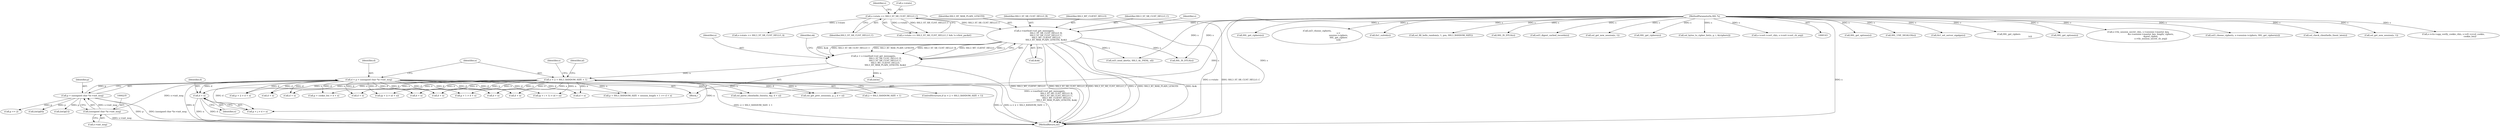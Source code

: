 digraph "0_openssl_a004e72b95835136d3f1ea90517f706c24c03da7@pointer" {
"1000406" [label="(Call,d + n)"];
"1000230" [label="(Call,d = p = (unsigned char *)s->init_msg)"];
"1000232" [label="(Call,p = (unsigned char *)s->init_msg)"];
"1000234" [label="(Call,(unsigned char *)s->init_msg)"];
"1000240" [label="(Call,n < 2 + SSL3_RANDOM_SIZE + 1)"];
"1000208" [label="(Call,n = s->method->ssl_get_message(s,\n                                   SSL3_ST_SR_CLNT_HELLO_B,\n                                   SSL3_ST_SR_CLNT_HELLO_C,\n                                   SSL3_MT_CLIENT_HELLO,\n                                   SSL3_RT_MAX_PLAIN_LENGTH, &ok))"];
"1000210" [label="(Call,s->method->ssl_get_message(s,\n                                   SSL3_ST_SR_CLNT_HELLO_B,\n                                   SSL3_ST_SR_CLNT_HELLO_C,\n                                   SSL3_MT_CLIENT_HELLO,\n                                   SSL3_RT_MAX_PLAIN_LENGTH, &ok))"];
"1000144" [label="(MethodParameterIn,SSL *s)"];
"1000181" [label="(Call,s->state == SSL3_ST_SR_CLNT_HELLO_C)"];
"1000337" [label="(Call,SSL_get_options(s))"];
"1001635" [label="(Call,SSL_USE_SIGALGS(s))"];
"1000249" [label="(Identifier,al)"];
"1001431" [label="(Call,tls1_set_server_sigalgs(s))"];
"1000925" [label="(Call,d + n)"];
"1000272" [label="(Call,p += 2)"];
"1001098" [label="(Call,SSL_get_ciphers\n                                                               (s))"];
"1000534" [label="(Call,d + n)"];
"1000180" [label="(Call,s->state == SSL3_ST_SR_CLNT_HELLO_C && !s->first_packet)"];
"1000565" [label="(Call,SSL_get_options(s))"];
"1001044" [label="(Call,s->tls_session_secret_cb(s, s->session->master_key,\n                                     &s->session->master_key_length, ciphers,\n                                     &pref_cipher,\n                                     s->tls_session_secret_cb_arg))"];
"1001488" [label="(Call,ssl3_choose_cipher(s, s->session->ciphers, SSL_get_ciphers(s)))"];
"1000408" [label="(Identifier,n)"];
"1000980" [label="(Call,ssl_parse_clienthello_tlsext(s, &p, d + n))"];
"1000242" [label="(Call,2 + SSL3_RANDOM_SIZE + 1)"];
"1001658" [label="(Call,ssl_check_clienthello_tlsext_late(s))"];
"1000261" [label="(Call,(int)p[0])"];
"1000267" [label="(Call,(int)p[1])"];
"1000497" [label="(Call,ssl_get_new_session(s, 1))"];
"1000591" [label="(Call,s->ctx->app_verify_cookie_cb(s, s->d1->rcvd_cookie,\n                                                 cookie_len))"];
"1000782" [label="(Call,d + n)"];
"1000888" [label="(Call,SSL_get_ciphers(s))"];
"1000749" [label="(Call,d + n)"];
"1000216" [label="(Call,&ok)"];
"1000233" [label="(Identifier,p)"];
"1000239" [label="(ControlStructure,if (n < 2 + SSL3_RANDOM_SIZE + 1))"];
"1000257" [label="(Identifier,s)"];
"1000192" [label="(Call,s->state == SSL3_ST_SR_CLNT_HELLO_A)"];
"1000232" [label="(Call,p = (unsigned char *)s->init_msg)"];
"1001694" [label="(MethodReturn,int)"];
"1000209" [label="(Identifier,n)"];
"1000240" [label="(Call,n < 2 + SSL3_RANDOM_SIZE + 1)"];
"1000406" [label="(Call,d + n)"];
"1000222" [label="(Call,(int)n)"];
"1001091" [label="(Call,ssl3_choose_cipher(s,\n                                                               s->\n                                                               session->ciphers,\n                                                               SSL_get_ciphers\n                                                               (s)))"];
"1000745" [label="(Call,p + 2 > d + n)"];
"1000513" [label="(Call,d + n)"];
"1000185" [label="(Identifier,SSL3_ST_SR_CLNT_HELLO_C)"];
"1000530" [label="(Call,p + cookie_len > d + n)"];
"1000230" [label="(Call,d = p = (unsigned char *)s->init_msg)"];
"1000211" [label="(Identifier,s)"];
"1000215" [label="(Identifier,SSL3_RT_MAX_PLAIN_LENGTH)"];
"1000407" [label="(Identifier,d)"];
"1000145" [label="(Block,)"];
"1000984" [label="(Call,d + n)"];
"1000220" [label="(Identifier,ok)"];
"1000921" [label="(Call,(p + i) > (d + n))"];
"1000241" [label="(Identifier,n)"];
"1000463" [label="(Call,d + n)"];
"1000231" [label="(Identifier,d)"];
"1000212" [label="(Identifier,SSL3_ST_SR_CLNT_HELLO_B)"];
"1000214" [label="(Identifier,SSL3_MT_CLIENT_HELLO)"];
"1000509" [label="(Call,p + 1 > d + n)"];
"1000236" [label="(Call,s->init_msg)"];
"1001676" [label="(Call,ssl3_send_alert(s, SSL3_AL_FATAL, al))"];
"1000234" [label="(Call,(unsigned char *)s->init_msg)"];
"1000677" [label="(Call,tls1_suiteb(s))"];
"1001003" [label="(Call,ssl_fill_hello_random(s, 1, pos, SSL3_RANDOM_SIZE))"];
"1000505" [label="(Call,SSL_IS_DTLS(s))"];
"1000188" [label="(Identifier,s)"];
"1000277" [label="(Call,SSL_IS_DTLS(s))"];
"1001646" [label="(Call,ssl3_digest_cached_records(s))"];
"1000459" [label="(Call,ssl_get_prev_session(s, p, j, d + n))"];
"1000451" [label="(Call,ssl_get_new_session(s, 1))"];
"1000181" [label="(Call,s->state == SSL3_ST_SR_CLNT_HELLO_C)"];
"1000402" [label="(Call,p + j > d + n)"];
"1000208" [label="(Call,n = s->method->ssl_get_message(s,\n                                   SSL3_ST_SR_CLNT_HELLO_B,\n                                   SSL3_ST_SR_CLNT_HELLO_C,\n                                   SSL3_MT_CLIENT_HELLO,\n                                   SSL3_RT_MAX_PLAIN_LENGTH, &ok))"];
"1001495" [label="(Call,SSL_get_ciphers(s))"];
"1000795" [label="(Call,ssl_bytes_to_cipher_list(s, p, i, &(ciphers)))"];
"1000213" [label="(Identifier,SSL3_ST_SR_CLNT_HELLO_C)"];
"1000182" [label="(Call,s->state)"];
"1000776" [label="(Call,(p + i + 1) > (d + n))"];
"1000210" [label="(Call,s->method->ssl_get_message(s,\n                                   SSL3_ST_SR_CLNT_HELLO_B,\n                                   SSL3_ST_SR_CLNT_HELLO_C,\n                                   SSL3_MT_CLIENT_HELLO,\n                                   SSL3_RT_MAX_PLAIN_LENGTH, &ok))"];
"1000358" [label="(Call,d + n)"];
"1001449" [label="(Call,s->cert->cert_cb(s, s->cert->cert_cb_arg))"];
"1000350" [label="(Call,p + SSL3_RANDOM_SIZE + session_length + 1 >= d + n)"];
"1000144" [label="(MethodParameterIn,SSL *s)"];
"1000406" -> "1000402"  [label="AST: "];
"1000406" -> "1000408"  [label="CFG: "];
"1000407" -> "1000406"  [label="AST: "];
"1000408" -> "1000406"  [label="AST: "];
"1000402" -> "1000406"  [label="CFG: "];
"1000406" -> "1001694"  [label="DDG: d"];
"1000406" -> "1001694"  [label="DDG: n"];
"1000230" -> "1000406"  [label="DDG: d"];
"1000240" -> "1000406"  [label="DDG: n"];
"1000230" -> "1000145"  [label="AST: "];
"1000230" -> "1000232"  [label="CFG: "];
"1000231" -> "1000230"  [label="AST: "];
"1000232" -> "1000230"  [label="AST: "];
"1000241" -> "1000230"  [label="CFG: "];
"1000230" -> "1001694"  [label="DDG: d"];
"1000232" -> "1000230"  [label="DDG: p"];
"1000234" -> "1000230"  [label="DDG: s->init_msg"];
"1000230" -> "1000350"  [label="DDG: d"];
"1000230" -> "1000358"  [label="DDG: d"];
"1000230" -> "1000402"  [label="DDG: d"];
"1000230" -> "1000459"  [label="DDG: d"];
"1000230" -> "1000463"  [label="DDG: d"];
"1000230" -> "1000509"  [label="DDG: d"];
"1000230" -> "1000513"  [label="DDG: d"];
"1000230" -> "1000530"  [label="DDG: d"];
"1000230" -> "1000534"  [label="DDG: d"];
"1000230" -> "1000745"  [label="DDG: d"];
"1000230" -> "1000749"  [label="DDG: d"];
"1000230" -> "1000776"  [label="DDG: d"];
"1000230" -> "1000782"  [label="DDG: d"];
"1000230" -> "1000921"  [label="DDG: d"];
"1000230" -> "1000925"  [label="DDG: d"];
"1000230" -> "1000980"  [label="DDG: d"];
"1000230" -> "1000984"  [label="DDG: d"];
"1000232" -> "1000234"  [label="CFG: "];
"1000233" -> "1000232"  [label="AST: "];
"1000234" -> "1000232"  [label="AST: "];
"1000232" -> "1001694"  [label="DDG: p"];
"1000232" -> "1001694"  [label="DDG: (unsigned char *)s->init_msg"];
"1000234" -> "1000232"  [label="DDG: s->init_msg"];
"1000232" -> "1000261"  [label="DDG: p"];
"1000232" -> "1000267"  [label="DDG: p"];
"1000232" -> "1000272"  [label="DDG: p"];
"1000234" -> "1000236"  [label="CFG: "];
"1000235" -> "1000234"  [label="AST: "];
"1000236" -> "1000234"  [label="AST: "];
"1000234" -> "1001694"  [label="DDG: s->init_msg"];
"1000240" -> "1000239"  [label="AST: "];
"1000240" -> "1000242"  [label="CFG: "];
"1000241" -> "1000240"  [label="AST: "];
"1000242" -> "1000240"  [label="AST: "];
"1000249" -> "1000240"  [label="CFG: "];
"1000257" -> "1000240"  [label="CFG: "];
"1000240" -> "1001694"  [label="DDG: n < 2 + SSL3_RANDOM_SIZE + 1"];
"1000240" -> "1001694"  [label="DDG: 2 + SSL3_RANDOM_SIZE + 1"];
"1000240" -> "1001694"  [label="DDG: n"];
"1000208" -> "1000240"  [label="DDG: n"];
"1000240" -> "1000350"  [label="DDG: n"];
"1000240" -> "1000358"  [label="DDG: n"];
"1000240" -> "1000402"  [label="DDG: n"];
"1000240" -> "1000459"  [label="DDG: n"];
"1000240" -> "1000463"  [label="DDG: n"];
"1000240" -> "1000509"  [label="DDG: n"];
"1000240" -> "1000513"  [label="DDG: n"];
"1000240" -> "1000530"  [label="DDG: n"];
"1000240" -> "1000534"  [label="DDG: n"];
"1000240" -> "1000745"  [label="DDG: n"];
"1000240" -> "1000749"  [label="DDG: n"];
"1000240" -> "1000776"  [label="DDG: n"];
"1000240" -> "1000782"  [label="DDG: n"];
"1000240" -> "1000921"  [label="DDG: n"];
"1000240" -> "1000925"  [label="DDG: n"];
"1000240" -> "1000980"  [label="DDG: n"];
"1000240" -> "1000984"  [label="DDG: n"];
"1000208" -> "1000145"  [label="AST: "];
"1000208" -> "1000210"  [label="CFG: "];
"1000209" -> "1000208"  [label="AST: "];
"1000210" -> "1000208"  [label="AST: "];
"1000220" -> "1000208"  [label="CFG: "];
"1000208" -> "1001694"  [label="DDG: s->method->ssl_get_message(s,\n                                   SSL3_ST_SR_CLNT_HELLO_B,\n                                   SSL3_ST_SR_CLNT_HELLO_C,\n                                   SSL3_MT_CLIENT_HELLO,\n                                   SSL3_RT_MAX_PLAIN_LENGTH, &ok)"];
"1000210" -> "1000208"  [label="DDG: &ok"];
"1000210" -> "1000208"  [label="DDG: SSL3_ST_SR_CLNT_HELLO_C"];
"1000210" -> "1000208"  [label="DDG: SSL3_RT_MAX_PLAIN_LENGTH"];
"1000210" -> "1000208"  [label="DDG: SSL3_ST_SR_CLNT_HELLO_B"];
"1000210" -> "1000208"  [label="DDG: SSL3_MT_CLIENT_HELLO"];
"1000210" -> "1000208"  [label="DDG: s"];
"1000208" -> "1000222"  [label="DDG: n"];
"1000210" -> "1000216"  [label="CFG: "];
"1000211" -> "1000210"  [label="AST: "];
"1000212" -> "1000210"  [label="AST: "];
"1000213" -> "1000210"  [label="AST: "];
"1000214" -> "1000210"  [label="AST: "];
"1000215" -> "1000210"  [label="AST: "];
"1000216" -> "1000210"  [label="AST: "];
"1000210" -> "1001694"  [label="DDG: &ok"];
"1000210" -> "1001694"  [label="DDG: SSL3_MT_CLIENT_HELLO"];
"1000210" -> "1001694"  [label="DDG: SSL3_ST_SR_CLNT_HELLO_B"];
"1000210" -> "1001694"  [label="DDG: SSL3_ST_SR_CLNT_HELLO_C"];
"1000210" -> "1001694"  [label="DDG: s"];
"1000210" -> "1001694"  [label="DDG: SSL3_RT_MAX_PLAIN_LENGTH"];
"1000144" -> "1000210"  [label="DDG: s"];
"1000181" -> "1000210"  [label="DDG: SSL3_ST_SR_CLNT_HELLO_C"];
"1000210" -> "1000277"  [label="DDG: s"];
"1000210" -> "1001676"  [label="DDG: s"];
"1000144" -> "1000143"  [label="AST: "];
"1000144" -> "1001694"  [label="DDG: s"];
"1000144" -> "1000277"  [label="DDG: s"];
"1000144" -> "1000337"  [label="DDG: s"];
"1000144" -> "1000451"  [label="DDG: s"];
"1000144" -> "1000459"  [label="DDG: s"];
"1000144" -> "1000497"  [label="DDG: s"];
"1000144" -> "1000505"  [label="DDG: s"];
"1000144" -> "1000565"  [label="DDG: s"];
"1000144" -> "1000591"  [label="DDG: s"];
"1000144" -> "1000677"  [label="DDG: s"];
"1000144" -> "1000795"  [label="DDG: s"];
"1000144" -> "1000888"  [label="DDG: s"];
"1000144" -> "1000980"  [label="DDG: s"];
"1000144" -> "1001003"  [label="DDG: s"];
"1000144" -> "1001044"  [label="DDG: s"];
"1000144" -> "1001091"  [label="DDG: s"];
"1000144" -> "1001098"  [label="DDG: s"];
"1000144" -> "1001431"  [label="DDG: s"];
"1000144" -> "1001449"  [label="DDG: s"];
"1000144" -> "1001488"  [label="DDG: s"];
"1000144" -> "1001495"  [label="DDG: s"];
"1000144" -> "1001635"  [label="DDG: s"];
"1000144" -> "1001646"  [label="DDG: s"];
"1000144" -> "1001658"  [label="DDG: s"];
"1000144" -> "1001676"  [label="DDG: s"];
"1000181" -> "1000180"  [label="AST: "];
"1000181" -> "1000185"  [label="CFG: "];
"1000182" -> "1000181"  [label="AST: "];
"1000185" -> "1000181"  [label="AST: "];
"1000188" -> "1000181"  [label="CFG: "];
"1000180" -> "1000181"  [label="CFG: "];
"1000181" -> "1001694"  [label="DDG: s->state"];
"1000181" -> "1001694"  [label="DDG: SSL3_ST_SR_CLNT_HELLO_C"];
"1000181" -> "1000180"  [label="DDG: s->state"];
"1000181" -> "1000180"  [label="DDG: SSL3_ST_SR_CLNT_HELLO_C"];
"1000181" -> "1000192"  [label="DDG: s->state"];
}
